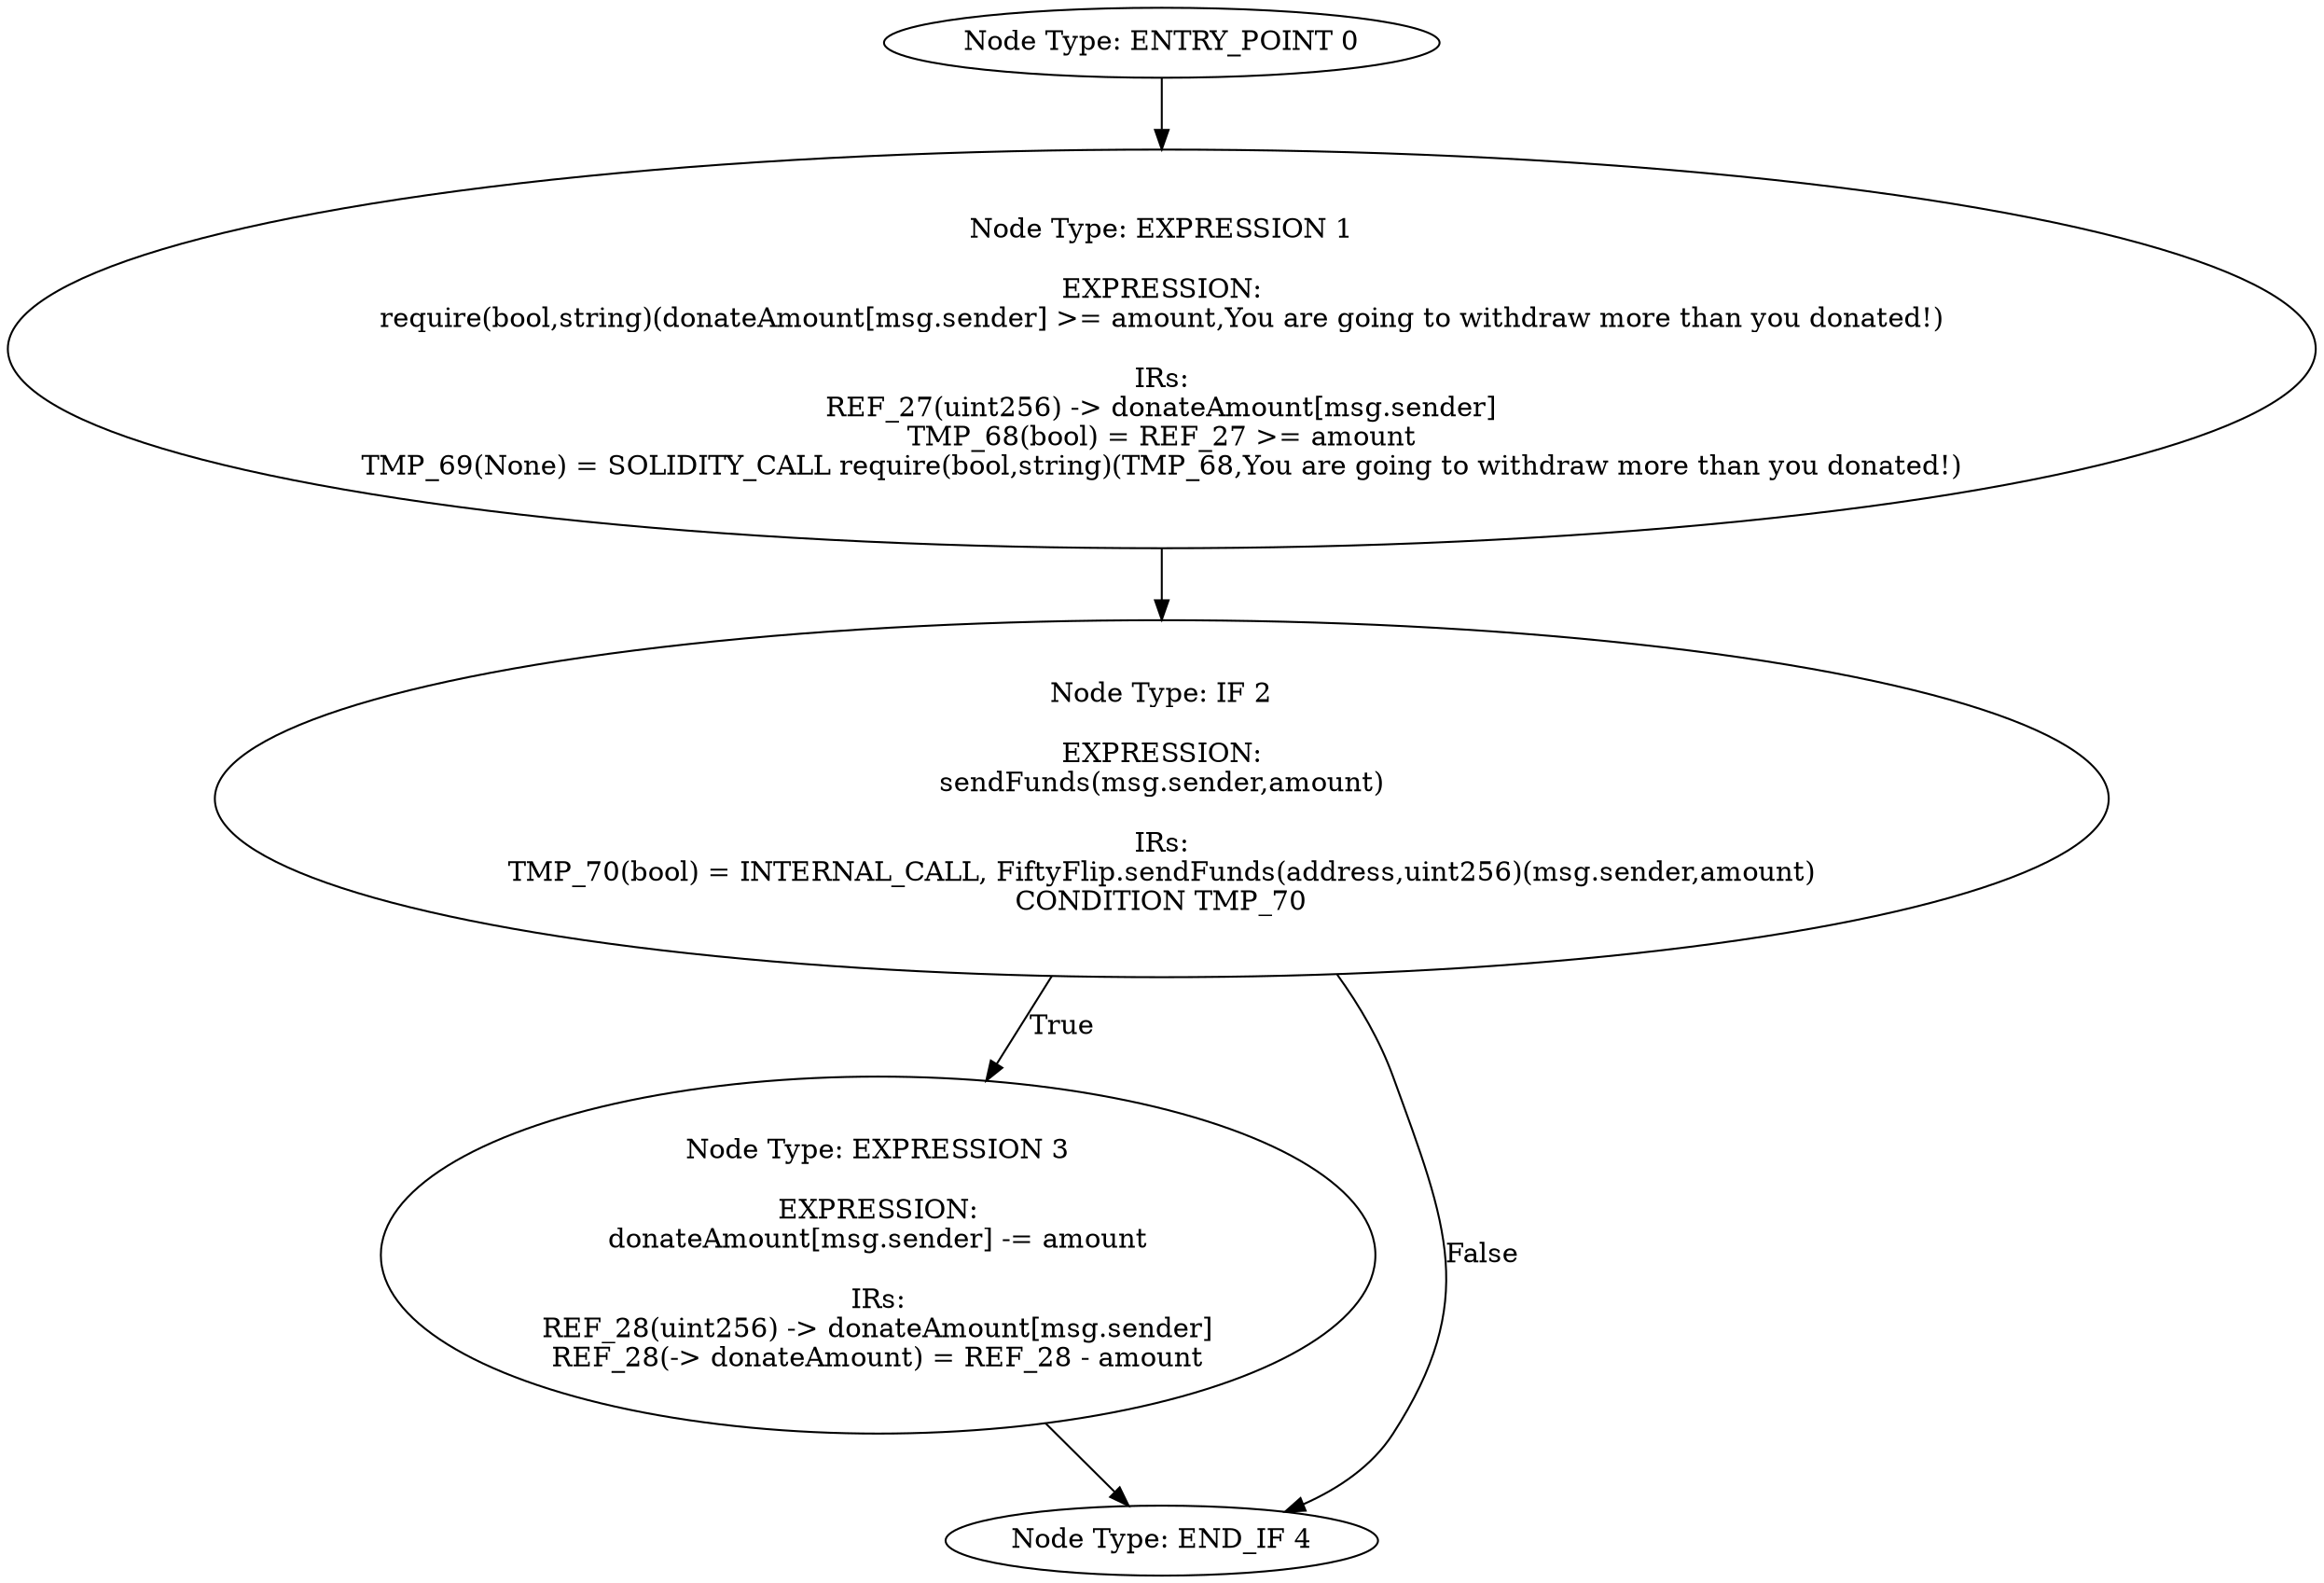 digraph{
0[label="Node Type: ENTRY_POINT 0
"];
0->1;
1[label="Node Type: EXPRESSION 1

EXPRESSION:
require(bool,string)(donateAmount[msg.sender] >= amount,You are going to withdraw more than you donated!)

IRs:
REF_27(uint256) -> donateAmount[msg.sender]
TMP_68(bool) = REF_27 >= amount
TMP_69(None) = SOLIDITY_CALL require(bool,string)(TMP_68,You are going to withdraw more than you donated!)"];
1->2;
2[label="Node Type: IF 2

EXPRESSION:
sendFunds(msg.sender,amount)

IRs:
TMP_70(bool) = INTERNAL_CALL, FiftyFlip.sendFunds(address,uint256)(msg.sender,amount)
CONDITION TMP_70"];
2->3[label="True"];
2->4[label="False"];
3[label="Node Type: EXPRESSION 3

EXPRESSION:
donateAmount[msg.sender] -= amount

IRs:
REF_28(uint256) -> donateAmount[msg.sender]
REF_28(-> donateAmount) = REF_28 - amount"];
3->4;
4[label="Node Type: END_IF 4
"];
}
